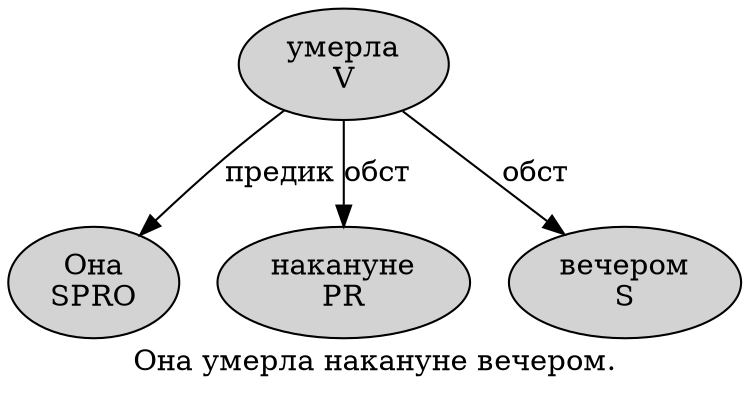 digraph SENTENCE_53 {
	graph [label="Она умерла накануне вечером."]
	node [style=filled]
		0 [label="Она
SPRO" color="" fillcolor=lightgray penwidth=1 shape=ellipse]
		1 [label="умерла
V" color="" fillcolor=lightgray penwidth=1 shape=ellipse]
		2 [label="накануне
PR" color="" fillcolor=lightgray penwidth=1 shape=ellipse]
		3 [label="вечером
S" color="" fillcolor=lightgray penwidth=1 shape=ellipse]
			1 -> 0 [label="предик"]
			1 -> 2 [label="обст"]
			1 -> 3 [label="обст"]
}